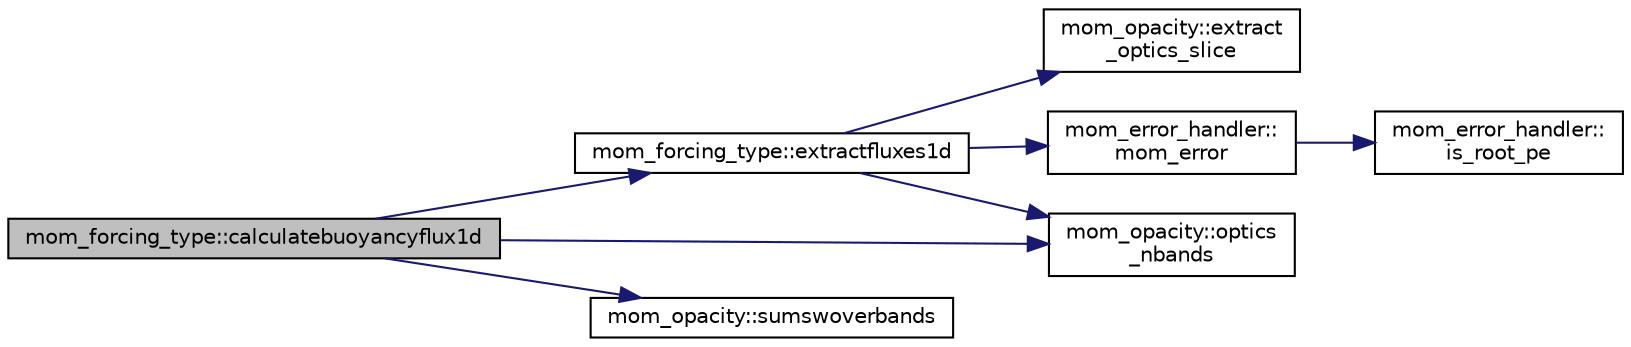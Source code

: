 digraph "mom_forcing_type::calculatebuoyancyflux1d"
{
 // INTERACTIVE_SVG=YES
 // LATEX_PDF_SIZE
  edge [fontname="Helvetica",fontsize="10",labelfontname="Helvetica",labelfontsize="10"];
  node [fontname="Helvetica",fontsize="10",shape=record];
  rankdir="LR";
  Node1 [label="mom_forcing_type::calculatebuoyancyflux1d",height=0.2,width=0.4,color="black", fillcolor="grey75", style="filled", fontcolor="black",tooltip="This routine calculates surface buoyancy flux by adding up the heat, FW & salt fluxes...."];
  Node1 -> Node2 [color="midnightblue",fontsize="10",style="solid",fontname="Helvetica"];
  Node2 [label="mom_forcing_type::extractfluxes1d",height=0.2,width=0.4,color="black", fillcolor="white", style="filled",URL="$namespacemom__forcing__type.html#ae53ab527ce199e239f6079e422ec70c8",tooltip="This subroutine extracts fluxes from the surface fluxes type. It works on a j-row for optimization pu..."];
  Node2 -> Node3 [color="midnightblue",fontsize="10",style="solid",fontname="Helvetica"];
  Node3 [label="mom_opacity::extract\l_optics_slice",height=0.2,width=0.4,color="black", fillcolor="white", style="filled",URL="$namespacemom__opacity.html#a4c1942f798619a9ad854d1152ebcab63",tooltip="This subroutine returns a 2-d slice at constant j of fields from an optics_type, with the potential f..."];
  Node2 -> Node4 [color="midnightblue",fontsize="10",style="solid",fontname="Helvetica"];
  Node4 [label="mom_error_handler::\lmom_error",height=0.2,width=0.4,color="black", fillcolor="white", style="filled",URL="$namespacemom__error__handler.html#a460cfb79a06c29fc249952c2a3710d67",tooltip="This provides a convenient interface for writing an mpp_error message with run-time filter based on a..."];
  Node4 -> Node5 [color="midnightblue",fontsize="10",style="solid",fontname="Helvetica"];
  Node5 [label="mom_error_handler::\lis_root_pe",height=0.2,width=0.4,color="black", fillcolor="white", style="filled",URL="$namespacemom__error__handler.html#ad5f00a53059c72fe2332d1436c80ca71",tooltip="This returns .true. if the current PE is the root PE."];
  Node2 -> Node6 [color="midnightblue",fontsize="10",style="solid",fontname="Helvetica"];
  Node6 [label="mom_opacity::optics\l_nbands",height=0.2,width=0.4,color="black", fillcolor="white", style="filled",URL="$namespacemom__opacity.html#a349c6934f113d238e4e2ef229b931a0c",tooltip="Return the number of bands of penetrating shortwave radiation."];
  Node1 -> Node6 [color="midnightblue",fontsize="10",style="solid",fontname="Helvetica"];
  Node1 -> Node7 [color="midnightblue",fontsize="10",style="solid",fontname="Helvetica"];
  Node7 [label="mom_opacity::sumswoverbands",height=0.2,width=0.4,color="black", fillcolor="white", style="filled",URL="$namespacemom__opacity.html#ad27db4bd0d010d98a3f5a54902c7a05e",tooltip="This subroutine calculates the total shortwave heat flux integrated over bands as a function of depth..."];
}
